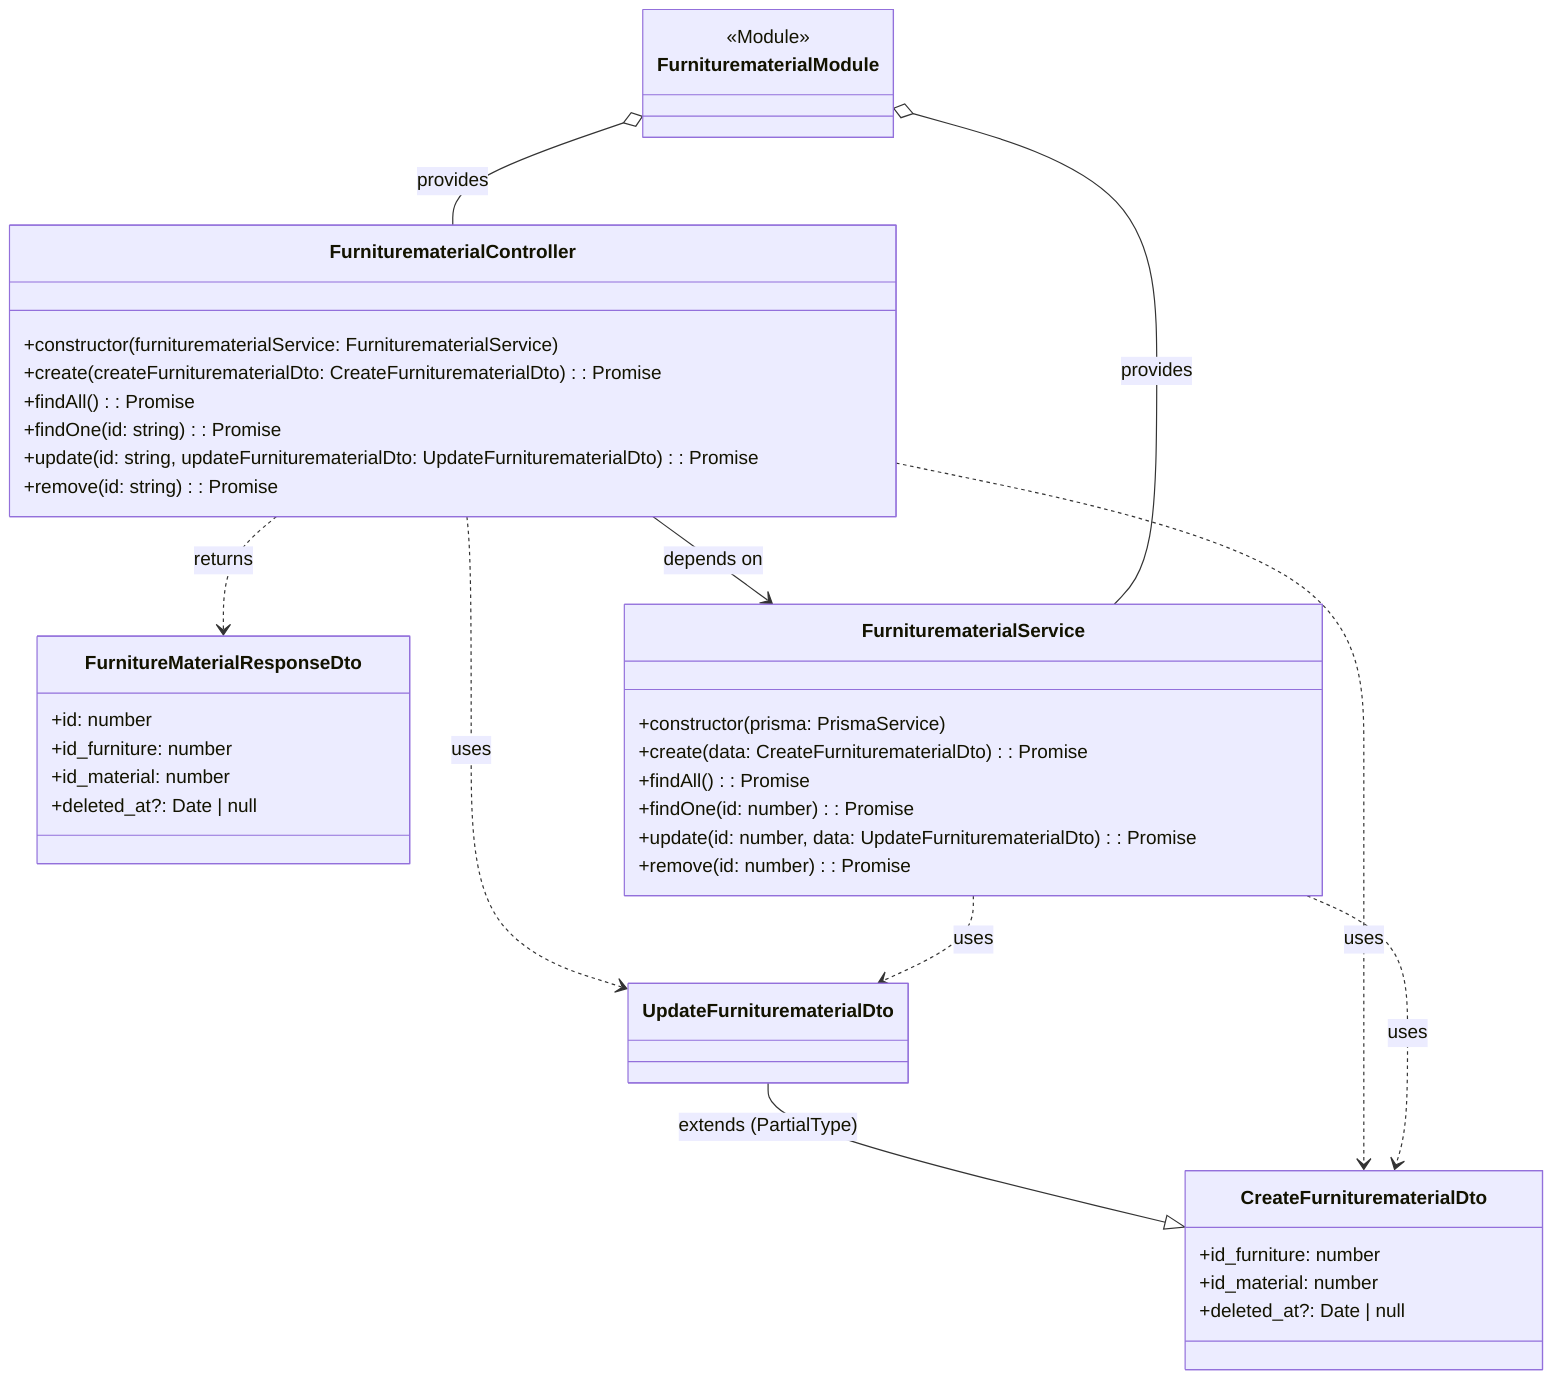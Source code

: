 %% src\furniturematerial\furniturematerial.diagram.mmd

classDiagram
    %% DTOs
    class CreateFurniturematerialDto {
        +id_furniture: number
        +id_material: number
        +deleted_at?: Date | null
    }
    class UpdateFurniturematerialDto
    UpdateFurniturematerialDto --|> CreateFurniturematerialDto : extends (PartialType)

    class FurnitureMaterialResponseDto {
        +id: number
        +id_furniture: number
        +id_material: number
        +deleted_at?: Date | null
    }

    %% Service
    class FurniturematerialService {
        +constructor(prisma: PrismaService)
        +create(data: CreateFurniturematerialDto): Promise<furnitureMaterial>
        +findAll(): Promise<furnitureMaterial[]>
        +findOne(id: number): Promise<furnitureMaterial | null>
        +update(id: number, data: UpdateFurniturematerialDto): Promise<furnitureMaterial>
        +remove(id: number): Promise<furnitureMaterial>
    }

    %% Controller
    class FurniturematerialController {
        +constructor(furniturematerialService: FurniturematerialService)
        +create(createFurniturematerialDto: CreateFurniturematerialDto): Promise<FurnitureMaterialResponseDto>
        +findAll(): Promise<FurnitureMaterialResponseDto[]>
        +findOne(id: string): Promise<FurnitureMaterialResponseDto>
        +update(id: string, updateFurniturematerialDto: UpdateFurniturematerialDto): Promise<FurnitureMaterialResponseDto>
        +remove(id: string): Promise<FurnitureMaterialResponseDto>
    }

    %% Module
    class FurniturematerialModule {
        <<Module>>
    }

    %% Relationships
    FurniturematerialController --> FurniturematerialService : depends on
    FurniturematerialController ..> CreateFurniturematerialDto : uses
    FurniturematerialController ..> UpdateFurniturematerialDto : uses
    FurniturematerialController ..> FurnitureMaterialResponseDto : returns
    FurniturematerialService ..> CreateFurniturematerialDto : uses
    FurniturematerialService ..> UpdateFurniturematerialDto : uses
    FurniturematerialModule o-- FurniturematerialController : provides
    FurniturematerialModule o-- FurniturematerialService : provides